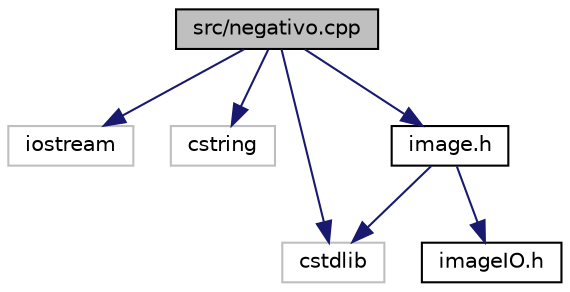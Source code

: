 digraph "src/negativo.cpp"
{
 // LATEX_PDF_SIZE
  edge [fontname="Helvetica",fontsize="10",labelfontname="Helvetica",labelfontsize="10"];
  node [fontname="Helvetica",fontsize="10",shape=record];
  Node1 [label="src/negativo.cpp",height=0.2,width=0.4,color="black", fillcolor="grey75", style="filled", fontcolor="black",tooltip="Fichero que permite ejecutar el método Invert sobre una imagen, es decir, invertir la imagen (hacer s..."];
  Node1 -> Node2 [color="midnightblue",fontsize="10",style="solid",fontname="Helvetica"];
  Node2 [label="iostream",height=0.2,width=0.4,color="grey75", fillcolor="white", style="filled",tooltip=" "];
  Node1 -> Node3 [color="midnightblue",fontsize="10",style="solid",fontname="Helvetica"];
  Node3 [label="cstring",height=0.2,width=0.4,color="grey75", fillcolor="white", style="filled",tooltip=" "];
  Node1 -> Node4 [color="midnightblue",fontsize="10",style="solid",fontname="Helvetica"];
  Node4 [label="cstdlib",height=0.2,width=0.4,color="grey75", fillcolor="white", style="filled",tooltip=" "];
  Node1 -> Node5 [color="midnightblue",fontsize="10",style="solid",fontname="Helvetica"];
  Node5 [label="image.h",height=0.2,width=0.4,color="black", fillcolor="white", style="filled",URL="$image_8h.html",tooltip="Cabecera para la clase Image."];
  Node5 -> Node4 [color="midnightblue",fontsize="10",style="solid",fontname="Helvetica"];
  Node5 -> Node6 [color="midnightblue",fontsize="10",style="solid",fontname="Helvetica"];
  Node6 [label="imageIO.h",height=0.2,width=0.4,color="black", fillcolor="white", style="filled",URL="$imageIO_8h.html",tooltip="Fichero cabecera para la E/S de imágenes."];
}
